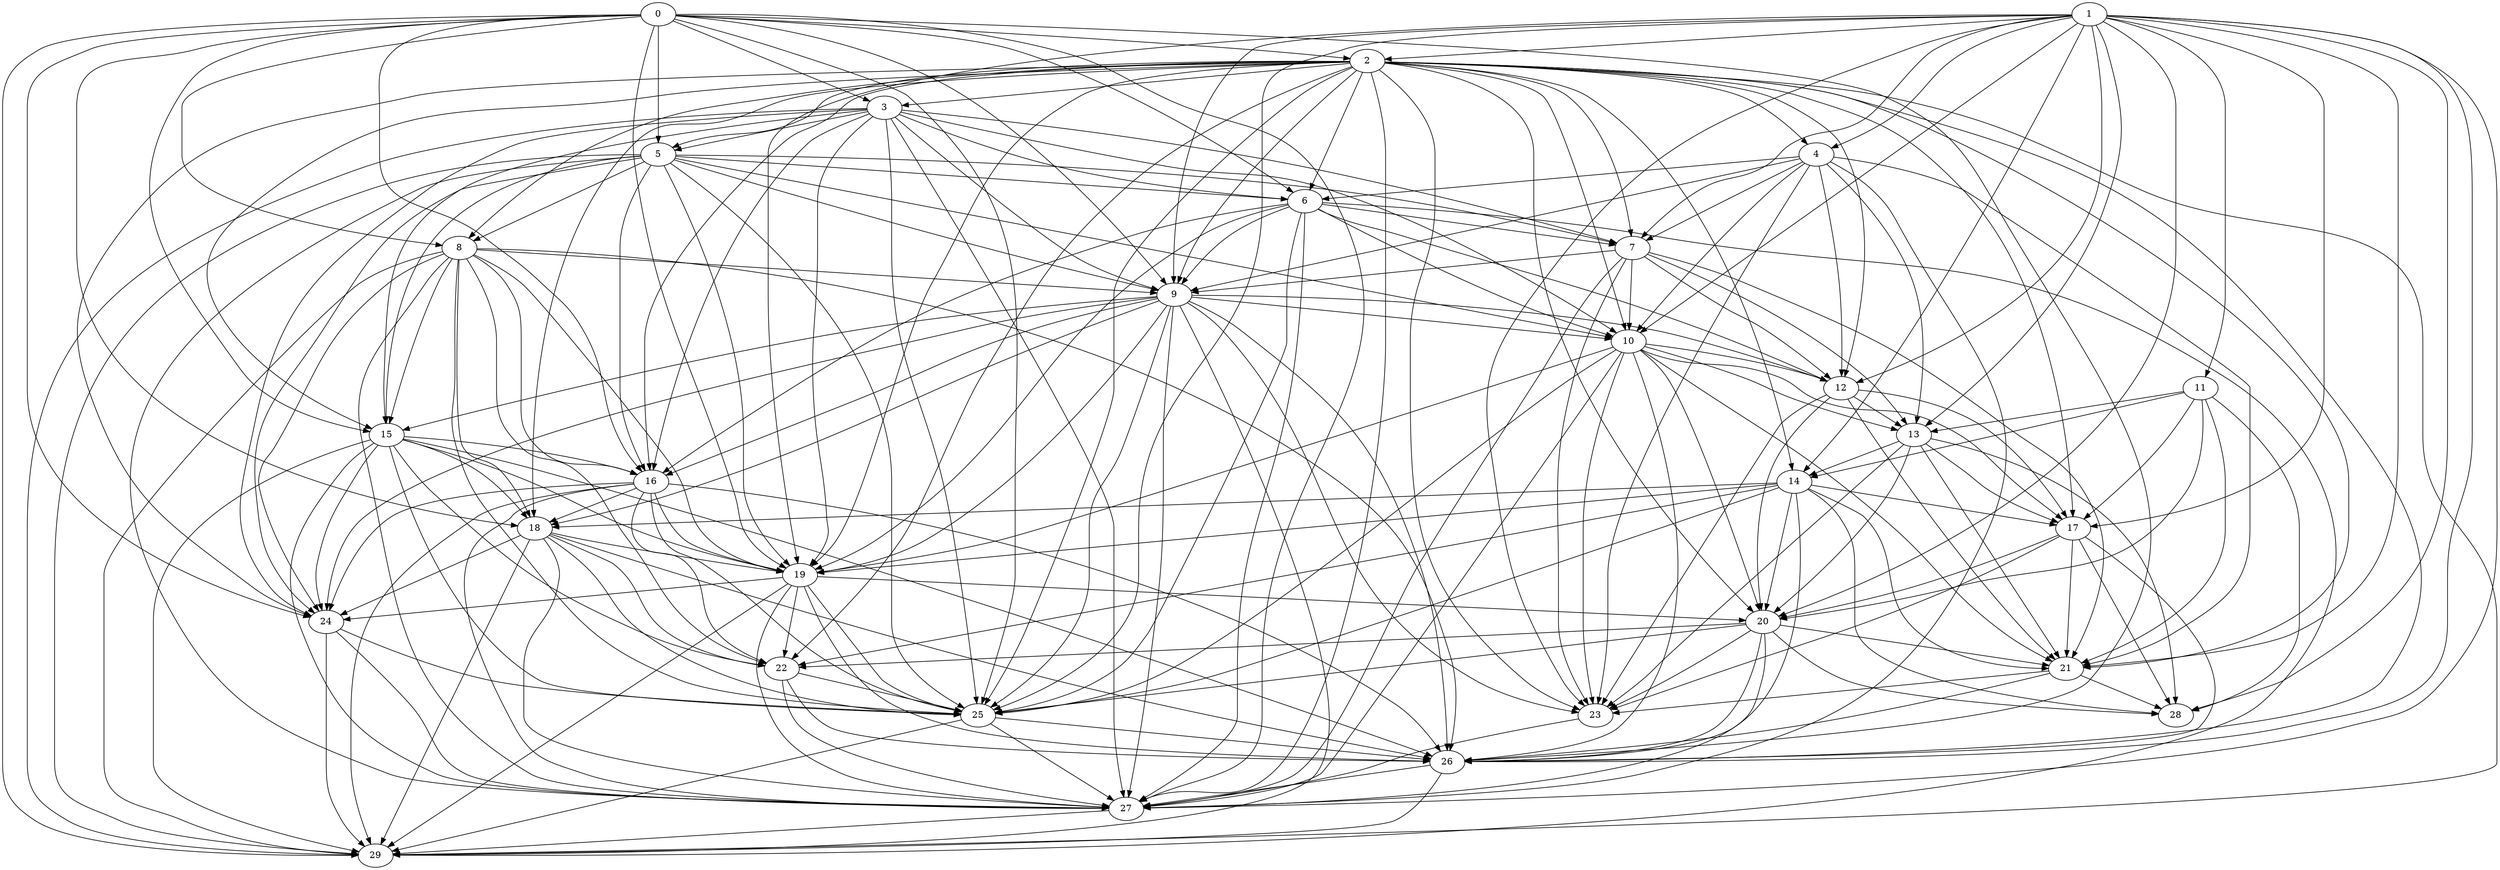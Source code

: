 digraph Geografico_nodes_30_distanciaMax_5 {
0;
1;
2;
3;
4;
5;
6;
7;
8;
9;
10;
11;
12;
13;
14;
15;
16;
17;
18;
19;
20;
21;
22;
23;
24;
25;
26;
27;
28;
29;
0 -> 2;
0 -> 3;
0 -> 5;
0 -> 6;
0 -> 8;
0 -> 9;
0 -> 15;
0 -> 16;
0 -> 18;
0 -> 19;
0 -> 24;
0 -> 25;
0 -> 26;
0 -> 27;
0 -> 29;
1 -> 2;
1 -> 4;
1 -> 7;
1 -> 9;
1 -> 10;
1 -> 11;
1 -> 12;
1 -> 13;
1 -> 14;
1 -> 17;
1 -> 19;
1 -> 20;
1 -> 21;
1 -> 23;
1 -> 25;
1 -> 26;
1 -> 27;
1 -> 28;
2 -> 3;
2 -> 4;
2 -> 5;
2 -> 6;
2 -> 7;
2 -> 8;
2 -> 9;
2 -> 10;
2 -> 12;
2 -> 14;
2 -> 15;
2 -> 16;
2 -> 17;
2 -> 18;
2 -> 19;
2 -> 20;
2 -> 21;
2 -> 22;
2 -> 23;
2 -> 24;
2 -> 25;
2 -> 26;
2 -> 27;
2 -> 29;
3 -> 5;
3 -> 6;
3 -> 7;
3 -> 9;
3 -> 10;
3 -> 15;
3 -> 16;
3 -> 19;
3 -> 24;
3 -> 25;
3 -> 27;
3 -> 29;
4 -> 6;
4 -> 7;
4 -> 9;
4 -> 10;
4 -> 12;
4 -> 13;
4 -> 21;
4 -> 23;
4 -> 27;
5 -> 6;
5 -> 7;
5 -> 8;
5 -> 9;
5 -> 10;
5 -> 15;
5 -> 16;
5 -> 19;
5 -> 24;
5 -> 25;
5 -> 27;
5 -> 29;
6 -> 7;
6 -> 9;
6 -> 10;
6 -> 12;
6 -> 16;
6 -> 19;
6 -> 25;
6 -> 27;
6 -> 29;
7 -> 9;
7 -> 10;
7 -> 12;
7 -> 13;
7 -> 21;
7 -> 23;
7 -> 27;
8 -> 9;
8 -> 15;
8 -> 16;
8 -> 18;
8 -> 19;
8 -> 22;
8 -> 24;
8 -> 25;
8 -> 26;
8 -> 27;
8 -> 29;
9 -> 10;
9 -> 12;
9 -> 15;
9 -> 16;
9 -> 18;
9 -> 19;
9 -> 23;
9 -> 24;
9 -> 25;
9 -> 26;
9 -> 27;
9 -> 29;
10 -> 12;
10 -> 13;
10 -> 17;
10 -> 19;
10 -> 20;
10 -> 21;
10 -> 23;
10 -> 25;
10 -> 26;
10 -> 27;
11 -> 13;
11 -> 14;
11 -> 17;
11 -> 20;
11 -> 21;
11 -> 28;
12 -> 13;
12 -> 17;
12 -> 20;
12 -> 21;
12 -> 23;
13 -> 14;
13 -> 17;
13 -> 20;
13 -> 21;
13 -> 23;
13 -> 28;
14 -> 17;
14 -> 18;
14 -> 19;
14 -> 20;
14 -> 21;
14 -> 22;
14 -> 25;
14 -> 26;
14 -> 28;
15 -> 16;
15 -> 18;
15 -> 19;
15 -> 22;
15 -> 24;
15 -> 25;
15 -> 26;
15 -> 27;
15 -> 29;
16 -> 18;
16 -> 19;
16 -> 22;
16 -> 24;
16 -> 25;
16 -> 26;
16 -> 27;
16 -> 29;
17 -> 20;
17 -> 21;
17 -> 23;
17 -> 26;
17 -> 28;
18 -> 19;
18 -> 22;
18 -> 24;
18 -> 25;
18 -> 26;
18 -> 27;
18 -> 29;
19 -> 20;
19 -> 22;
19 -> 24;
19 -> 25;
19 -> 26;
19 -> 27;
19 -> 29;
20 -> 21;
20 -> 22;
20 -> 23;
20 -> 25;
20 -> 26;
20 -> 27;
20 -> 28;
21 -> 23;
21 -> 26;
21 -> 28;
22 -> 25;
22 -> 26;
22 -> 27;
23 -> 27;
24 -> 25;
24 -> 27;
24 -> 29;
25 -> 26;
25 -> 27;
25 -> 29;
26 -> 27;
26 -> 29;
27 -> 29;
}